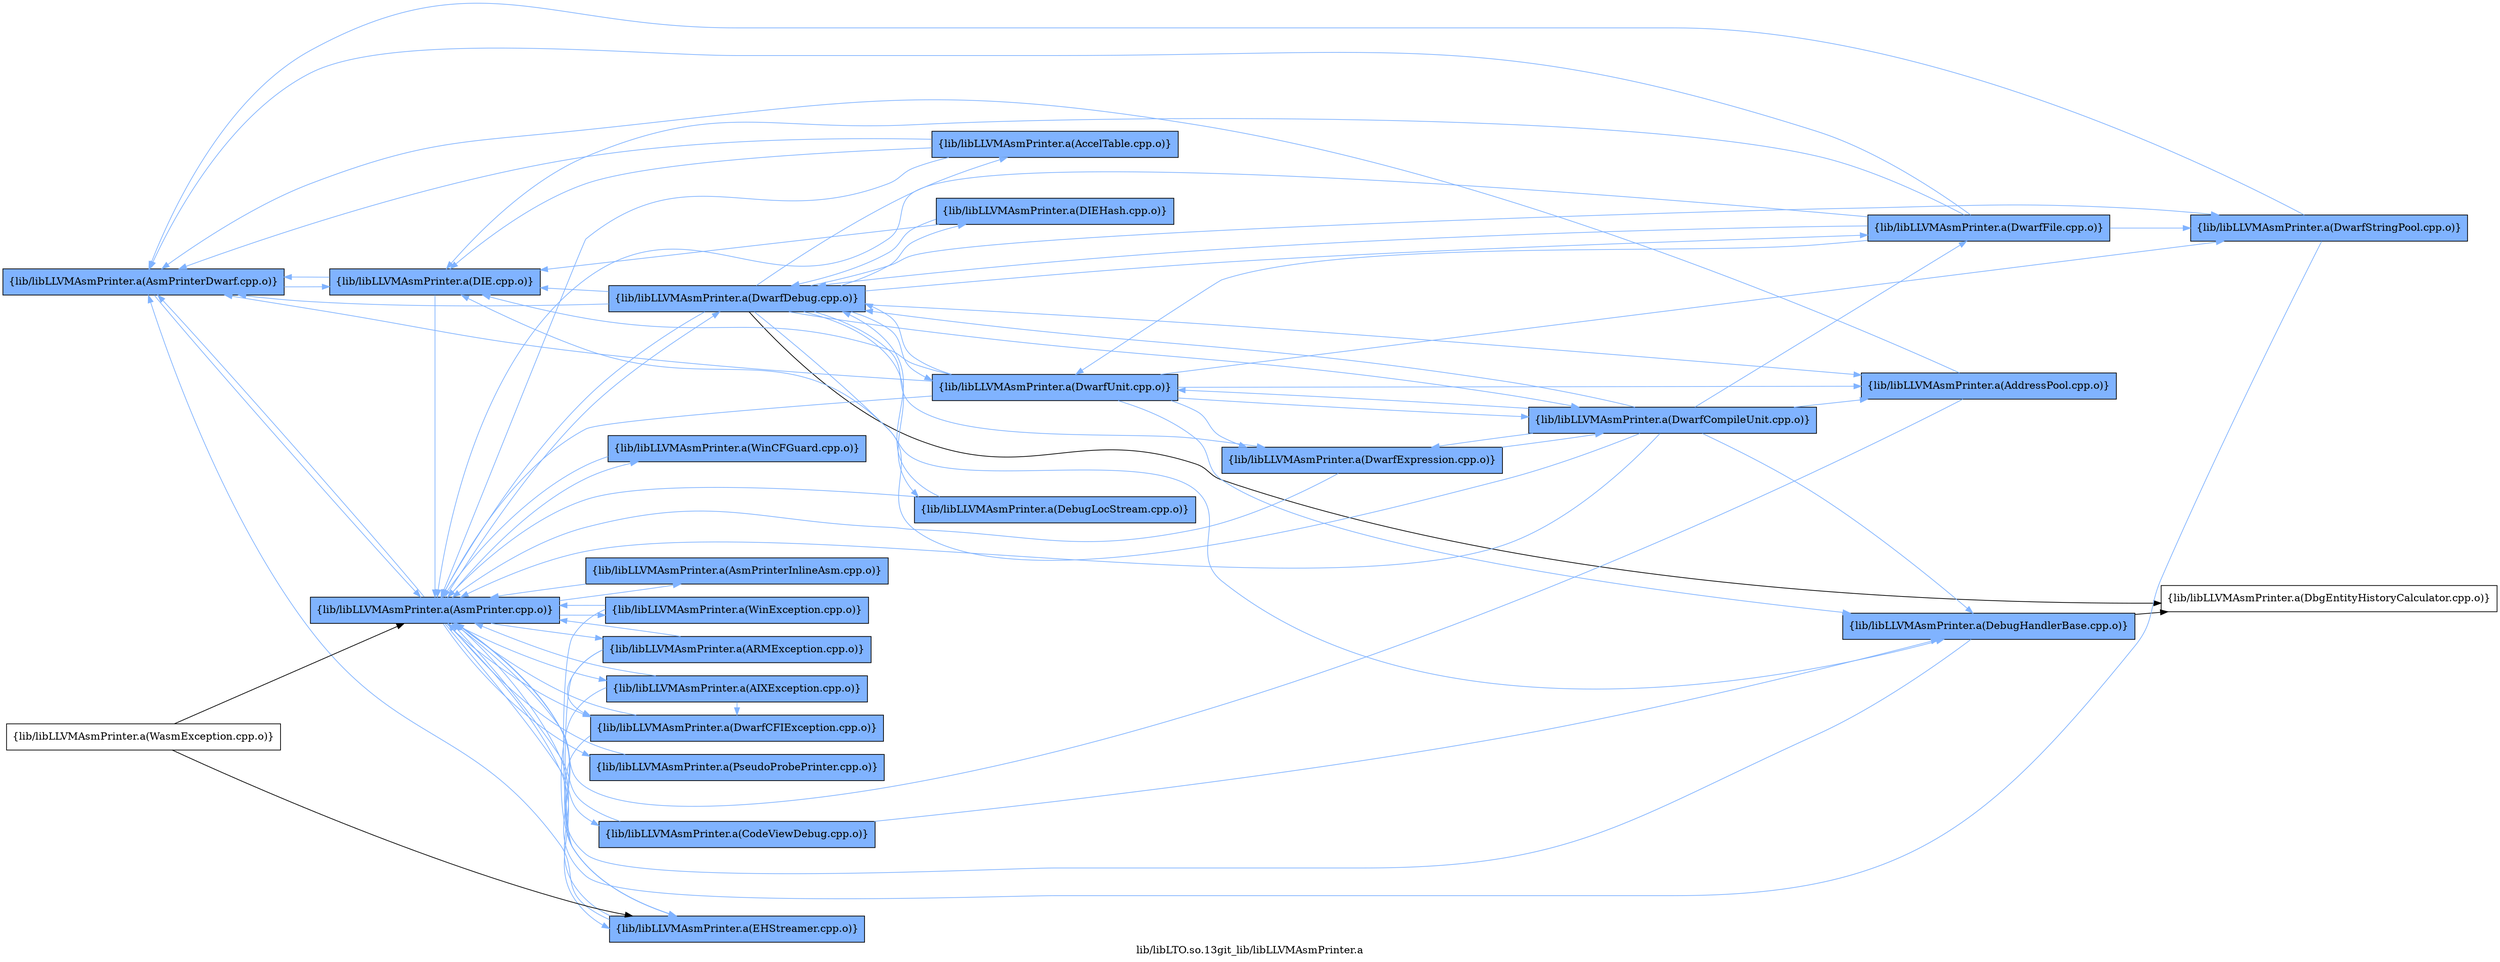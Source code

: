 digraph "lib/libLTO.so.13git_lib/libLLVMAsmPrinter.a" {
	label="lib/libLTO.so.13git_lib/libLLVMAsmPrinter.a";
	rankdir=LR;
	{ rank=same; Node0x5609e67874a8;  }
	{ rank=same; Node0x5609e67865f8; Node0x5609e6782868;  }
	{ rank=same; Node0x5609e6786788; Node0x5609e6785f18; Node0x5609e6785298; Node0x5609e677e6c8; Node0x5609e677f0c8; Node0x5609e678a888; Node0x5609e678c4f8; Node0x5609e678c818; Node0x5609e678bb98; Node0x5609e67900f8;  }

	Node0x5609e67874a8 [shape=record,shape=box,group=1,style=filled,fillcolor="0.600000 0.5 1",label="{lib/libLLVMAsmPrinter.a(AsmPrinterDwarf.cpp.o)}"];
	Node0x5609e67874a8 -> Node0x5609e67865f8[color="0.600000 0.5 1"];
	Node0x5609e67874a8 -> Node0x5609e6782868[color="0.600000 0.5 1"];
	Node0x5609e6786788 [shape=record,shape=box,group=1,style=filled,fillcolor="0.600000 0.5 1",label="{lib/libLLVMAsmPrinter.a(AsmPrinterInlineAsm.cpp.o)}"];
	Node0x5609e6786788 -> Node0x5609e6782868[color="0.600000 0.5 1"];
	Node0x5609e6782868 [shape=record,shape=box,group=1,style=filled,fillcolor="0.600000 0.5 1",label="{lib/libLLVMAsmPrinter.a(AsmPrinter.cpp.o)}"];
	Node0x5609e6782868 -> Node0x5609e67874a8[color="0.600000 0.5 1"];
	Node0x5609e6782868 -> Node0x5609e6786788[color="0.600000 0.5 1"];
	Node0x5609e6782868 -> Node0x5609e6785f18[color="0.600000 0.5 1"];
	Node0x5609e6782868 -> Node0x5609e6785298[color="0.600000 0.5 1"];
	Node0x5609e6782868 -> Node0x5609e677e6c8[color="0.600000 0.5 1"];
	Node0x5609e6782868 -> Node0x5609e677f0c8[color="0.600000 0.5 1"];
	Node0x5609e6782868 -> Node0x5609e678a888[color="0.600000 0.5 1"];
	Node0x5609e6782868 -> Node0x5609e678c4f8[color="0.600000 0.5 1"];
	Node0x5609e6782868 -> Node0x5609e678c818[color="0.600000 0.5 1"];
	Node0x5609e6782868 -> Node0x5609e678bb98[color="0.600000 0.5 1"];
	Node0x5609e6782868 -> Node0x5609e67900f8[color="0.600000 0.5 1"];
	Node0x5609e6785f18 [shape=record,shape=box,group=1,style=filled,fillcolor="0.600000 0.5 1",label="{lib/libLLVMAsmPrinter.a(DwarfCFIException.cpp.o)}"];
	Node0x5609e6785f18 -> Node0x5609e6782868[color="0.600000 0.5 1"];
	Node0x5609e6785f18 -> Node0x5609e678a888[color="0.600000 0.5 1"];
	Node0x5609e6785298 [shape=record,shape=box,group=1,style=filled,fillcolor="0.600000 0.5 1",label="{lib/libLLVMAsmPrinter.a(DwarfDebug.cpp.o)}"];
	Node0x5609e6785298 -> Node0x5609e67874a8[color="0.600000 0.5 1"];
	Node0x5609e6785298 -> Node0x5609e67865f8[color="0.600000 0.5 1"];
	Node0x5609e6785298 -> Node0x5609e678df38;
	Node0x5609e6785298 -> Node0x5609e678d6c8[color="0.600000 0.5 1"];
	Node0x5609e6785298 -> Node0x5609e678cfe8[color="0.600000 0.5 1"];
	Node0x5609e6785298 -> Node0x5609e678c908[color="0.600000 0.5 1"];
	Node0x5609e6785298 -> Node0x5609e6782868[color="0.600000 0.5 1"];
	Node0x5609e6785298 -> Node0x5609e678d998[color="0.600000 0.5 1"];
	Node0x5609e6785298 -> Node0x5609e678cc28[color="0.600000 0.5 1"];
	Node0x5609e6785298 -> Node0x5609e678d3f8[color="0.600000 0.5 1"];
	Node0x5609e6785298 -> Node0x5609e678ef78[color="0.600000 0.5 1"];
	Node0x5609e6785298 -> Node0x5609e678e3e8[color="0.600000 0.5 1"];
	Node0x5609e6785298 -> Node0x5609e678ae78[color="0.600000 0.5 1"];
	Node0x5609e6785298 -> Node0x5609e678b5a8[color="0.600000 0.5 1"];
	Node0x5609e677e6c8 [shape=record,shape=box,group=1,style=filled,fillcolor="0.600000 0.5 1",label="{lib/libLLVMAsmPrinter.a(AIXException.cpp.o)}"];
	Node0x5609e677e6c8 -> Node0x5609e6785f18[color="0.600000 0.5 1"];
	Node0x5609e677e6c8 -> Node0x5609e6782868[color="0.600000 0.5 1"];
	Node0x5609e677e6c8 -> Node0x5609e678a888[color="0.600000 0.5 1"];
	Node0x5609e677f0c8 [shape=record,shape=box,group=1,style=filled,fillcolor="0.600000 0.5 1",label="{lib/libLLVMAsmPrinter.a(ARMException.cpp.o)}"];
	Node0x5609e677f0c8 -> Node0x5609e6785f18[color="0.600000 0.5 1"];
	Node0x5609e677f0c8 -> Node0x5609e6782868[color="0.600000 0.5 1"];
	Node0x5609e677f0c8 -> Node0x5609e678a888[color="0.600000 0.5 1"];
	Node0x5609e678a888 [shape=record,shape=box,group=1,style=filled,fillcolor="0.600000 0.5 1",label="{lib/libLLVMAsmPrinter.a(EHStreamer.cpp.o)}"];
	Node0x5609e678a888 -> Node0x5609e67874a8[color="0.600000 0.5 1"];
	Node0x5609e678a888 -> Node0x5609e6782868[color="0.600000 0.5 1"];
	Node0x5609e678c4f8 [shape=record,shape=box,group=1,style=filled,fillcolor="0.600000 0.5 1",label="{lib/libLLVMAsmPrinter.a(PseudoProbePrinter.cpp.o)}"];
	Node0x5609e678c4f8 -> Node0x5609e6782868[color="0.600000 0.5 1"];
	Node0x5609e678c818 [shape=record,shape=box,group=1,style=filled,fillcolor="0.600000 0.5 1",label="{lib/libLLVMAsmPrinter.a(WinCFGuard.cpp.o)}"];
	Node0x5609e678c818 -> Node0x5609e6782868[color="0.600000 0.5 1"];
	Node0x5609e678bb98 [shape=record,shape=box,group=1,style=filled,fillcolor="0.600000 0.5 1",label="{lib/libLLVMAsmPrinter.a(WinException.cpp.o)}"];
	Node0x5609e678bb98 -> Node0x5609e6782868[color="0.600000 0.5 1"];
	Node0x5609e678bb98 -> Node0x5609e678a888[color="0.600000 0.5 1"];
	Node0x5609e67900f8 [shape=record,shape=box,group=1,style=filled,fillcolor="0.600000 0.5 1",label="{lib/libLLVMAsmPrinter.a(CodeViewDebug.cpp.o)}"];
	Node0x5609e67900f8 -> Node0x5609e678d6c8[color="0.600000 0.5 1"];
	Node0x5609e67900f8 -> Node0x5609e6782868[color="0.600000 0.5 1"];
	Node0x5609e67865f8 [shape=record,shape=box,group=1,style=filled,fillcolor="0.600000 0.5 1",label="{lib/libLLVMAsmPrinter.a(DIE.cpp.o)}"];
	Node0x5609e67865f8 -> Node0x5609e67874a8[color="0.600000 0.5 1"];
	Node0x5609e67865f8 -> Node0x5609e6782868[color="0.600000 0.5 1"];
	Node0x5609e678df38 [shape=record,shape=box,group=0,label="{lib/libLLVMAsmPrinter.a(DbgEntityHistoryCalculator.cpp.o)}"];
	Node0x5609e678d6c8 [shape=record,shape=box,group=1,style=filled,fillcolor="0.600000 0.5 1",label="{lib/libLLVMAsmPrinter.a(DebugHandlerBase.cpp.o)}"];
	Node0x5609e678d6c8 -> Node0x5609e678df38;
	Node0x5609e678d6c8 -> Node0x5609e6782868[color="0.600000 0.5 1"];
	Node0x5609e678cfe8 [shape=record,shape=box,group=1,style=filled,fillcolor="0.600000 0.5 1",label="{lib/libLLVMAsmPrinter.a(DwarfCompileUnit.cpp.o)}"];
	Node0x5609e678cfe8 -> Node0x5609e67865f8[color="0.600000 0.5 1"];
	Node0x5609e678cfe8 -> Node0x5609e6785298[color="0.600000 0.5 1"];
	Node0x5609e678cfe8 -> Node0x5609e678d6c8[color="0.600000 0.5 1"];
	Node0x5609e678cfe8 -> Node0x5609e678c908[color="0.600000 0.5 1"];
	Node0x5609e678cfe8 -> Node0x5609e6782868[color="0.600000 0.5 1"];
	Node0x5609e678cfe8 -> Node0x5609e678ef78[color="0.600000 0.5 1"];
	Node0x5609e678cfe8 -> Node0x5609e678e3e8[color="0.600000 0.5 1"];
	Node0x5609e678cfe8 -> Node0x5609e678b5a8[color="0.600000 0.5 1"];
	Node0x5609e678c908 [shape=record,shape=box,group=1,style=filled,fillcolor="0.600000 0.5 1",label="{lib/libLLVMAsmPrinter.a(AddressPool.cpp.o)}"];
	Node0x5609e678c908 -> Node0x5609e67874a8[color="0.600000 0.5 1"];
	Node0x5609e678c908 -> Node0x5609e6782868[color="0.600000 0.5 1"];
	Node0x5609e678d998 [shape=record,shape=box,group=1,style=filled,fillcolor="0.600000 0.5 1",label="{lib/libLLVMAsmPrinter.a(AccelTable.cpp.o)}"];
	Node0x5609e678d998 -> Node0x5609e67874a8[color="0.600000 0.5 1"];
	Node0x5609e678d998 -> Node0x5609e67865f8[color="0.600000 0.5 1"];
	Node0x5609e678d998 -> Node0x5609e6782868[color="0.600000 0.5 1"];
	Node0x5609e678cc28 [shape=record,shape=box,group=1,style=filled,fillcolor="0.600000 0.5 1",label="{lib/libLLVMAsmPrinter.a(DebugLocStream.cpp.o)}"];
	Node0x5609e678cc28 -> Node0x5609e6785298[color="0.600000 0.5 1"];
	Node0x5609e678cc28 -> Node0x5609e6782868[color="0.600000 0.5 1"];
	Node0x5609e678d3f8 [shape=record,shape=box,group=1,style=filled,fillcolor="0.600000 0.5 1",label="{lib/libLLVMAsmPrinter.a(DIEHash.cpp.o)}"];
	Node0x5609e678d3f8 -> Node0x5609e67865f8[color="0.600000 0.5 1"];
	Node0x5609e678d3f8 -> Node0x5609e6785298[color="0.600000 0.5 1"];
	Node0x5609e678ef78 [shape=record,shape=box,group=1,style=filled,fillcolor="0.600000 0.5 1",label="{lib/libLLVMAsmPrinter.a(DwarfExpression.cpp.o)}"];
	Node0x5609e678ef78 -> Node0x5609e678cfe8[color="0.600000 0.5 1"];
	Node0x5609e678ef78 -> Node0x5609e6782868[color="0.600000 0.5 1"];
	Node0x5609e678e3e8 [shape=record,shape=box,group=1,style=filled,fillcolor="0.600000 0.5 1",label="{lib/libLLVMAsmPrinter.a(DwarfFile.cpp.o)}"];
	Node0x5609e678e3e8 -> Node0x5609e67874a8[color="0.600000 0.5 1"];
	Node0x5609e678e3e8 -> Node0x5609e67865f8[color="0.600000 0.5 1"];
	Node0x5609e678e3e8 -> Node0x5609e6785298[color="0.600000 0.5 1"];
	Node0x5609e678e3e8 -> Node0x5609e6782868[color="0.600000 0.5 1"];
	Node0x5609e678e3e8 -> Node0x5609e678ae78[color="0.600000 0.5 1"];
	Node0x5609e678e3e8 -> Node0x5609e678b5a8[color="0.600000 0.5 1"];
	Node0x5609e678ae78 [shape=record,shape=box,group=1,style=filled,fillcolor="0.600000 0.5 1",label="{lib/libLLVMAsmPrinter.a(DwarfStringPool.cpp.o)}"];
	Node0x5609e678ae78 -> Node0x5609e67874a8[color="0.600000 0.5 1"];
	Node0x5609e678ae78 -> Node0x5609e6782868[color="0.600000 0.5 1"];
	Node0x5609e678b5a8 [shape=record,shape=box,group=1,style=filled,fillcolor="0.600000 0.5 1",label="{lib/libLLVMAsmPrinter.a(DwarfUnit.cpp.o)}"];
	Node0x5609e678b5a8 -> Node0x5609e67874a8[color="0.600000 0.5 1"];
	Node0x5609e678b5a8 -> Node0x5609e67865f8[color="0.600000 0.5 1"];
	Node0x5609e678b5a8 -> Node0x5609e6785298[color="0.600000 0.5 1"];
	Node0x5609e678b5a8 -> Node0x5609e678d6c8[color="0.600000 0.5 1"];
	Node0x5609e678b5a8 -> Node0x5609e678cfe8[color="0.600000 0.5 1"];
	Node0x5609e678b5a8 -> Node0x5609e678c908[color="0.600000 0.5 1"];
	Node0x5609e678b5a8 -> Node0x5609e6782868[color="0.600000 0.5 1"];
	Node0x5609e678b5a8 -> Node0x5609e678ef78[color="0.600000 0.5 1"];
	Node0x5609e678b5a8 -> Node0x5609e678ae78[color="0.600000 0.5 1"];
	Node0x5609e67984d8 [shape=record,shape=box,group=0,label="{lib/libLLVMAsmPrinter.a(WasmException.cpp.o)}"];
	Node0x5609e67984d8 -> Node0x5609e6782868;
	Node0x5609e67984d8 -> Node0x5609e678a888;
}
